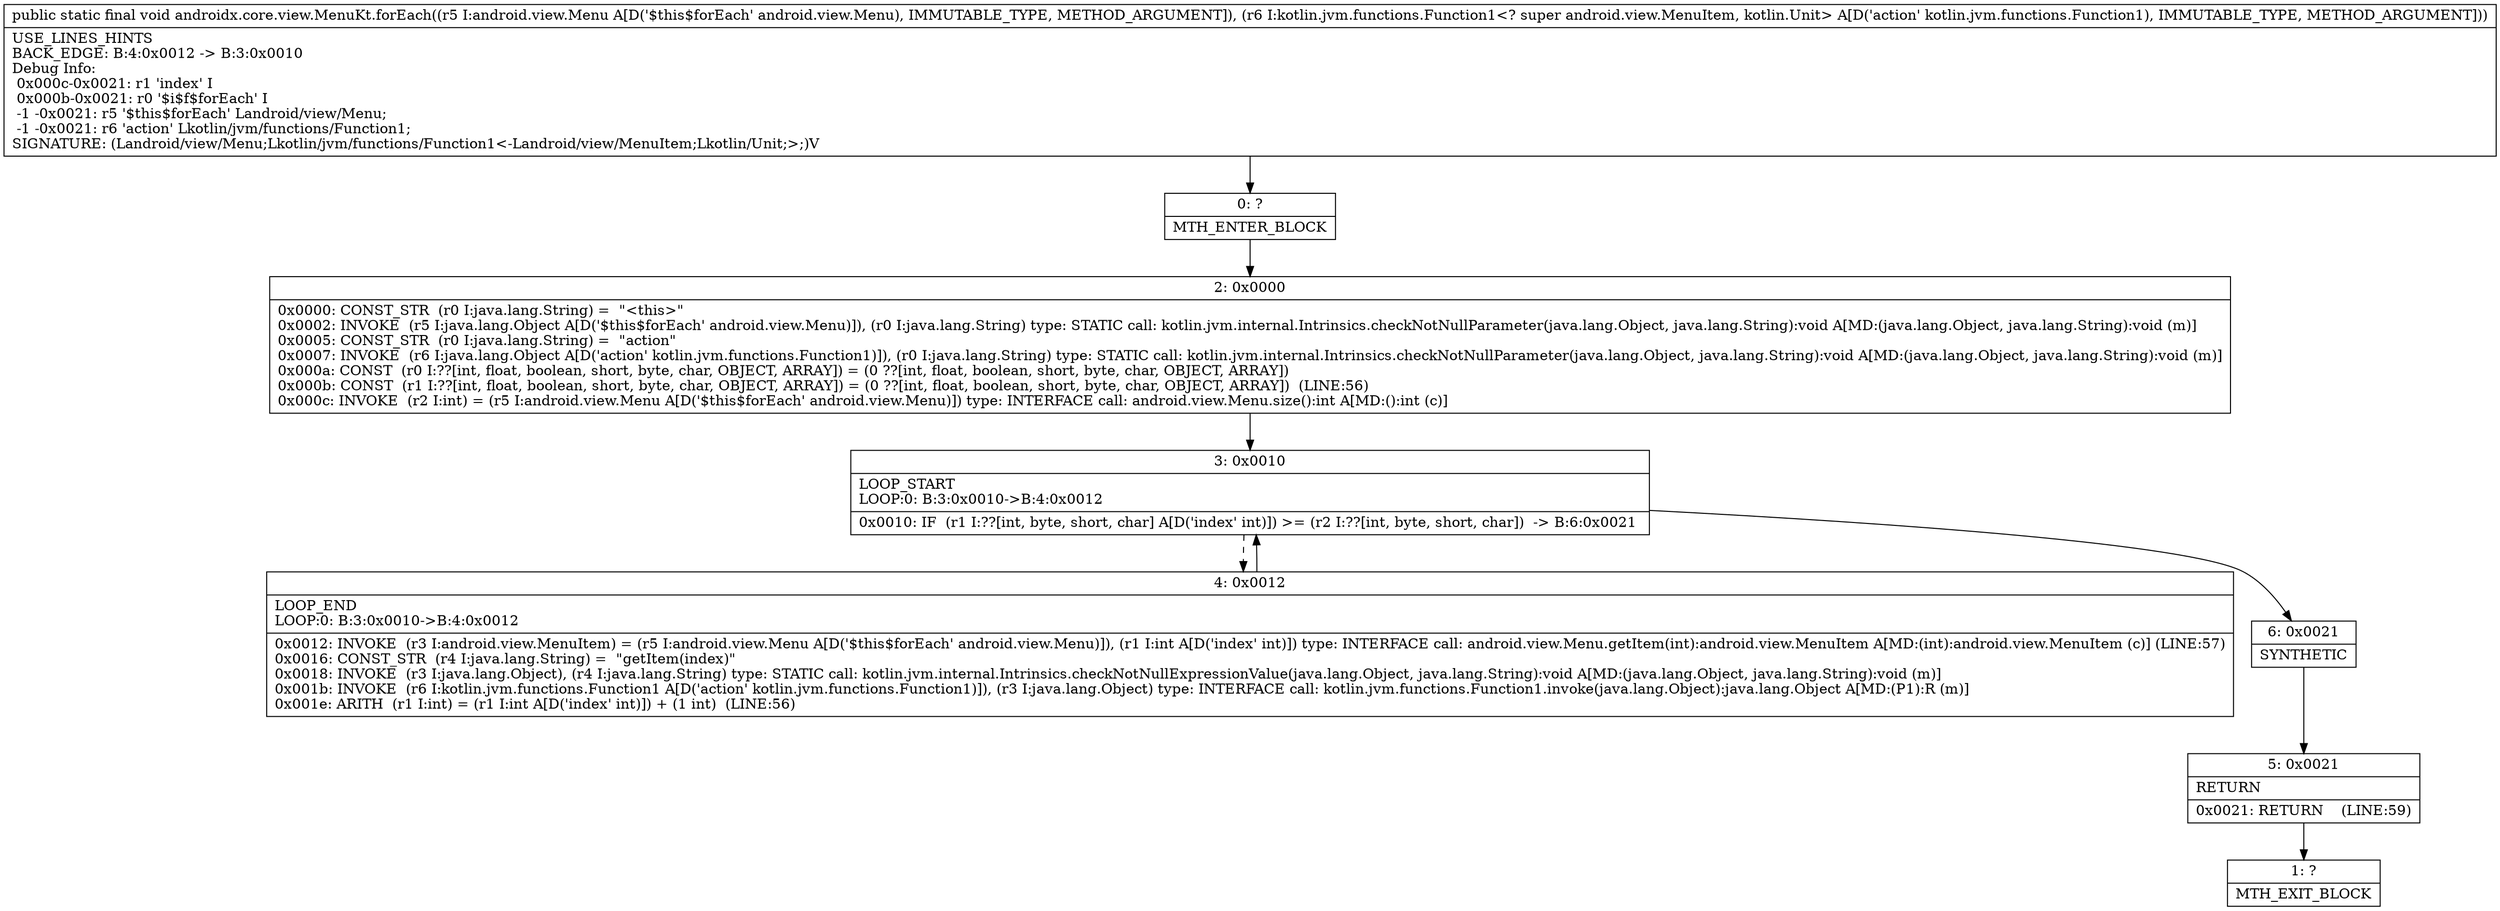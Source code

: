 digraph "CFG forandroidx.core.view.MenuKt.forEach(Landroid\/view\/Menu;Lkotlin\/jvm\/functions\/Function1;)V" {
Node_0 [shape=record,label="{0\:\ ?|MTH_ENTER_BLOCK\l}"];
Node_2 [shape=record,label="{2\:\ 0x0000|0x0000: CONST_STR  (r0 I:java.lang.String) =  \"\<this\>\" \l0x0002: INVOKE  (r5 I:java.lang.Object A[D('$this$forEach' android.view.Menu)]), (r0 I:java.lang.String) type: STATIC call: kotlin.jvm.internal.Intrinsics.checkNotNullParameter(java.lang.Object, java.lang.String):void A[MD:(java.lang.Object, java.lang.String):void (m)]\l0x0005: CONST_STR  (r0 I:java.lang.String) =  \"action\" \l0x0007: INVOKE  (r6 I:java.lang.Object A[D('action' kotlin.jvm.functions.Function1)]), (r0 I:java.lang.String) type: STATIC call: kotlin.jvm.internal.Intrinsics.checkNotNullParameter(java.lang.Object, java.lang.String):void A[MD:(java.lang.Object, java.lang.String):void (m)]\l0x000a: CONST  (r0 I:??[int, float, boolean, short, byte, char, OBJECT, ARRAY]) = (0 ??[int, float, boolean, short, byte, char, OBJECT, ARRAY]) \l0x000b: CONST  (r1 I:??[int, float, boolean, short, byte, char, OBJECT, ARRAY]) = (0 ??[int, float, boolean, short, byte, char, OBJECT, ARRAY])  (LINE:56)\l0x000c: INVOKE  (r2 I:int) = (r5 I:android.view.Menu A[D('$this$forEach' android.view.Menu)]) type: INTERFACE call: android.view.Menu.size():int A[MD:():int (c)]\l}"];
Node_3 [shape=record,label="{3\:\ 0x0010|LOOP_START\lLOOP:0: B:3:0x0010\-\>B:4:0x0012\l|0x0010: IF  (r1 I:??[int, byte, short, char] A[D('index' int)]) \>= (r2 I:??[int, byte, short, char])  \-\> B:6:0x0021 \l}"];
Node_4 [shape=record,label="{4\:\ 0x0012|LOOP_END\lLOOP:0: B:3:0x0010\-\>B:4:0x0012\l|0x0012: INVOKE  (r3 I:android.view.MenuItem) = (r5 I:android.view.Menu A[D('$this$forEach' android.view.Menu)]), (r1 I:int A[D('index' int)]) type: INTERFACE call: android.view.Menu.getItem(int):android.view.MenuItem A[MD:(int):android.view.MenuItem (c)] (LINE:57)\l0x0016: CONST_STR  (r4 I:java.lang.String) =  \"getItem(index)\" \l0x0018: INVOKE  (r3 I:java.lang.Object), (r4 I:java.lang.String) type: STATIC call: kotlin.jvm.internal.Intrinsics.checkNotNullExpressionValue(java.lang.Object, java.lang.String):void A[MD:(java.lang.Object, java.lang.String):void (m)]\l0x001b: INVOKE  (r6 I:kotlin.jvm.functions.Function1 A[D('action' kotlin.jvm.functions.Function1)]), (r3 I:java.lang.Object) type: INTERFACE call: kotlin.jvm.functions.Function1.invoke(java.lang.Object):java.lang.Object A[MD:(P1):R (m)]\l0x001e: ARITH  (r1 I:int) = (r1 I:int A[D('index' int)]) + (1 int)  (LINE:56)\l}"];
Node_6 [shape=record,label="{6\:\ 0x0021|SYNTHETIC\l}"];
Node_5 [shape=record,label="{5\:\ 0x0021|RETURN\l|0x0021: RETURN    (LINE:59)\l}"];
Node_1 [shape=record,label="{1\:\ ?|MTH_EXIT_BLOCK\l}"];
MethodNode[shape=record,label="{public static final void androidx.core.view.MenuKt.forEach((r5 I:android.view.Menu A[D('$this$forEach' android.view.Menu), IMMUTABLE_TYPE, METHOD_ARGUMENT]), (r6 I:kotlin.jvm.functions.Function1\<? super android.view.MenuItem, kotlin.Unit\> A[D('action' kotlin.jvm.functions.Function1), IMMUTABLE_TYPE, METHOD_ARGUMENT]))  | USE_LINES_HINTS\lBACK_EDGE: B:4:0x0012 \-\> B:3:0x0010\lDebug Info:\l  0x000c\-0x0021: r1 'index' I\l  0x000b\-0x0021: r0 '$i$f$forEach' I\l  \-1 \-0x0021: r5 '$this$forEach' Landroid\/view\/Menu;\l  \-1 \-0x0021: r6 'action' Lkotlin\/jvm\/functions\/Function1;\lSIGNATURE: (Landroid\/view\/Menu;Lkotlin\/jvm\/functions\/Function1\<\-Landroid\/view\/MenuItem;Lkotlin\/Unit;\>;)V\l}"];
MethodNode -> Node_0;Node_0 -> Node_2;
Node_2 -> Node_3;
Node_3 -> Node_4[style=dashed];
Node_3 -> Node_6;
Node_4 -> Node_3;
Node_6 -> Node_5;
Node_5 -> Node_1;
}

